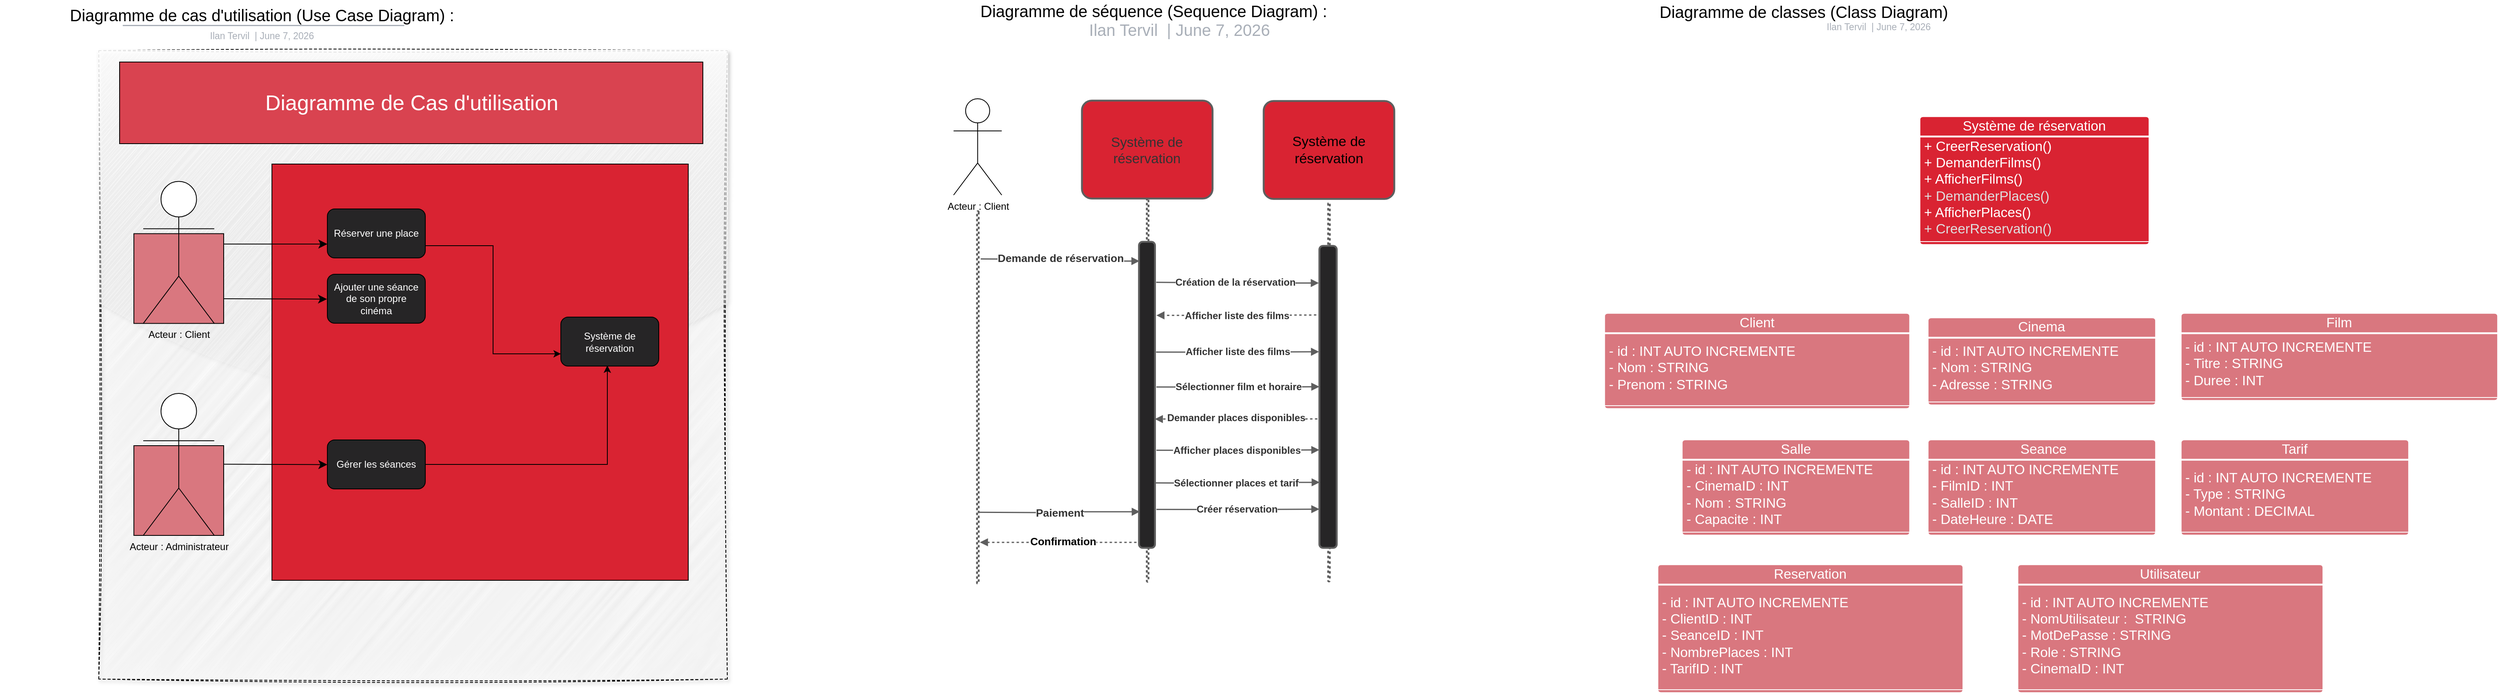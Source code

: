 <mxfile version="21.6.6" type="github">
  <diagram name="Page-1" id="wQw_KMx7CQy3UjBhMsqz">
    <mxGraphModel dx="4168" dy="2061" grid="1" gridSize="10" guides="1" tooltips="1" connect="1" arrows="1" fold="1" page="1" pageScale="1" pageWidth="827" pageHeight="1169" math="0" shadow="0">
      <root>
        <mxCell id="0" />
        <mxCell id="1" parent="0" />
        <mxCell id="HnynXK6BrLuGzu9qscMR-1" value="" style="whiteSpace=wrap;html=1;aspect=fixed;dashed=1;rounded=0;glass=1;shadow=1;fillColor=#F2F2F2;sketch=1;curveFitting=1;jiggle=2;" parent="1" vertex="1">
          <mxGeometry x="-2220" y="-969" width="770" height="770" as="geometry" />
        </mxCell>
        <mxCell id="HnynXK6BrLuGzu9qscMR-4" value="" style="whiteSpace=wrap;html=1;aspect=fixed;fillColor=#D9777F;strokeColor=#000000;" parent="1" vertex="1">
          <mxGeometry x="-2177" y="-744.73" width="110" height="110" as="geometry" />
        </mxCell>
        <mxCell id="HnynXK6BrLuGzu9qscMR-5" value="&lt;font color=&quot;#ffffff&quot; style=&quot;font-size: 26px;&quot;&gt;Diagramme de Cas d&#39;utilisation&lt;/font&gt;" style="rounded=0;whiteSpace=wrap;html=1;fillColor=#D94350;" parent="1" vertex="1">
          <mxGeometry x="-2194.5" y="-955" width="714.5" height="100" as="geometry" />
        </mxCell>
        <mxCell id="HnynXK6BrLuGzu9qscMR-6" value="" style="whiteSpace=wrap;html=1;aspect=fixed;fillColor=#D92332;" parent="1" vertex="1">
          <mxGeometry x="-2007.87" y="-830" width="510" height="510" as="geometry" />
        </mxCell>
        <mxCell id="HnynXK6BrLuGzu9qscMR-7" value="Acteur : Client" style="shape=umlActor;verticalLabelPosition=bottom;verticalAlign=top;html=1;outlineConnect=0;" parent="1" vertex="1">
          <mxGeometry x="-2165.51" y="-808.73" width="87" height="174" as="geometry" />
        </mxCell>
        <mxCell id="HnynXK6BrLuGzu9qscMR-44" style="edgeStyle=orthogonalEdgeStyle;rounded=0;orthogonalLoop=1;jettySize=auto;html=1;exitX=1;exitY=0.75;exitDx=0;exitDy=0;entryX=0;entryY=0.75;entryDx=0;entryDy=0;" parent="1" source="HnynXK6BrLuGzu9qscMR-10" target="HnynXK6BrLuGzu9qscMR-43" edge="1">
          <mxGeometry relative="1" as="geometry">
            <Array as="points" />
          </mxGeometry>
        </mxCell>
        <mxCell id="HnynXK6BrLuGzu9qscMR-10" value="&lt;font color=&quot;#ffffff&quot;&gt;Réserver une place&lt;br&gt;&lt;/font&gt;" style="rounded=1;whiteSpace=wrap;html=1;fillColor=#262526;" parent="1" vertex="1">
          <mxGeometry x="-1940" y="-775" width="120" height="60" as="geometry" />
        </mxCell>
        <mxCell id="HnynXK6BrLuGzu9qscMR-21" value="" style="edgeStyle=segmentEdgeStyle;endArrow=classic;html=1;curved=0;rounded=0;endSize=8;startSize=8;" parent="1" edge="1">
          <mxGeometry width="50" height="50" relative="1" as="geometry">
            <mxPoint x="-2067" y="-732" as="sourcePoint" />
            <mxPoint x="-1940" y="-732" as="targetPoint" />
            <Array as="points">
              <mxPoint x="-2067" y="-732" />
            </Array>
          </mxGeometry>
        </mxCell>
        <mxCell id="HnynXK6BrLuGzu9qscMR-32" value="" style="group;dropTarget=0;pointerEvents=0;" parent="1" vertex="1">
          <mxGeometry x="-2340" y="-1030" width="640" height="45" as="geometry" />
        </mxCell>
        <mxCell id="HnynXK6BrLuGzu9qscMR-33" value="&lt;font style=&quot;font-size: 20px;&quot;&gt;Diagramme de cas d&#39;utilisation (Use Case Diagram) :&lt;/font&gt;" style="points=[[0.233,0.967,0]];html=1;overflow=block;blockSpacing=1;whiteSpace=wrap;fontSize=16;fontColor=default;align=center;spacingLeft=7;spacingRight=7;spacingTop=2;spacing=3;strokeOpacity=0;fillOpacity=0;rounded=1;absoluteArcSize=1;arcSize=12;fillColor=#ffffff;strokeWidth=1.5;lucidId=E0v4OU6HhNtv;" parent="HnynXK6BrLuGzu9qscMR-32" vertex="1">
          <mxGeometry width="640" height="31" as="geometry" />
        </mxCell>
        <UserObject label="Ilan Tervil&amp;nbsp; |  %date{mmmm d, yyyy}%" placeholders="1" id="HnynXK6BrLuGzu9qscMR-34">
          <mxCell style="html=1;overflow=block;blockSpacing=1;whiteSpace=wrap;fontSize=11.5;fontColor=#a9afb8;align=center;spacingLeft=7;spacingRight=7;spacingTop=2;spacing=3;strokeOpacity=0;fillOpacity=0;rounded=1;absoluteArcSize=1;arcSize=12;fillColor=#ffffff;strokeWidth=1.5;lucidId=E0v46zYpy2dv;" parent="HnynXK6BrLuGzu9qscMR-32" vertex="1">
            <mxGeometry y="31" width="640" height="14" as="geometry" />
          </mxCell>
        </UserObject>
        <mxCell id="HnynXK6BrLuGzu9qscMR-35" value="" style="html=1;jettySize=18;whiteSpace=wrap;fontSize=13;fontFamily=Helvetica;strokeColor=#a9afb8;strokeOpacity=100;strokeWidth=1.5;rounded=0;startArrow=none;endArrow=none;exitX=0.233;exitY=0.967;exitPerimeter=0;lucidId=E0v4RzTpeAeE;" parent="HnynXK6BrLuGzu9qscMR-32" source="HnynXK6BrLuGzu9qscMR-33" edge="1">
          <mxGeometry width="100" height="100" relative="1" as="geometry">
            <Array as="points" />
            <mxPoint x="494" y="30" as="targetPoint" />
          </mxGeometry>
        </mxCell>
        <mxCell id="HnynXK6BrLuGzu9qscMR-43" value="&lt;font color=&quot;#ffffff&quot;&gt;Système de réservation&lt;br&gt;&lt;/font&gt;" style="rounded=1;whiteSpace=wrap;html=1;fillColor=#262526;" parent="1" vertex="1">
          <mxGeometry x="-1654" y="-642.5" width="120" height="60" as="geometry" />
        </mxCell>
        <UserObject label="&lt;div style=&quot;display: flex; justify-content: flex-start; text-align: left; align-items: baseline; line-height: 1.25; margin-top: -2px; font-size: 20px;&quot;&gt;&lt;span style=&quot;color: rgb(0, 0, 0);&quot;&gt;&lt;font style=&quot;font-size: 20px;&quot;&gt;Diagramme de séquence (Sequence Diagram) :&lt;br&gt;&lt;/font&gt;&lt;/span&gt;&lt;/div&gt;&lt;div style=&quot;display: flex; justify-content: center; text-align: center; align-items: baseline; line-height: 1.25; margin-left: 7px; margin-right: 7px; margin-top: -2px; font-size: 20px;&quot;&gt;&lt;span style=&quot;color: rgb(169, 175, 184);&quot;&gt;&lt;font style=&quot;font-size: 20px;&quot;&gt;Ilan Tervil&amp;nbsp; |  %date{mmmm d, yyyy}%&lt;/font&gt;&lt;/span&gt;&lt;/div&gt;" placeholders="1" id="HnynXK6BrLuGzu9qscMR-51">
          <mxCell style="html=1;overflow=block;blockSpacing=1;whiteSpace=wrap;fontSize=13;align=left;spacing=3.8;verticalAlign=top;strokeColor=none;fillOpacity=0;fillColor=#ffffff;strokeWidth=0;lucidId=O.v4v.V5B6~r;" parent="1" vertex="1">
            <mxGeometry x="-1142.87" y="-1030" width="494" height="46" as="geometry" />
          </mxCell>
        </UserObject>
        <mxCell id="HnynXK6BrLuGzu9qscMR-52" value="" style="html=1;overflow=block;blockSpacing=1;whiteSpace=wrap;rounded=1;absoluteArcSize=1;arcSize=24;container=1;pointerEvents=0;collapsible=0;recursiveResize=0;fontSize=13;align=center;spacing=0;strokeColor=#5e5e5e;strokeOpacity=100;fillOpacity=100;fillColor=#D92332;strokeWidth=2.3;lucidId=O.v4sSC.tmU.;" parent="1" vertex="1">
          <mxGeometry x="-1015.87" y="-908" width="160" height="120" as="geometry" />
        </mxCell>
        <mxCell id="HnynXK6BrLuGzu9qscMR-53" value="Système de &lt;br&gt;réservation" style="html=1;overflow=block;blockSpacing=1;whiteSpace=wrap;fontSize=16.7;fontColor=#333333;align=center;spacing=3.8;strokeOpacity=0;fillOpacity=0;rounded=1;absoluteArcSize=1;arcSize=9;fillColor=#ffffff;strokeWidth=2.3;lucidId=O.v4Upmj7qb6;" parent="1" vertex="1">
          <mxGeometry x="-1025.87" y="-870" width="180" height="45" as="geometry" />
        </mxCell>
        <mxCell id="HnynXK6BrLuGzu9qscMR-57" value="" style="html=1;overflow=block;blockSpacing=1;whiteSpace=wrap;fontSize=13;spacing=0;strokeColor=#5e5e5e;strokeOpacity=100;rounded=1;absoluteArcSize=1;arcSize=9;rotation=-270;dashed=1;fixDash=1;strokeWidth=2.3;lucidId=O.v4MvfRuMcS;" parent="1" vertex="1">
          <mxGeometry x="-1169.84" y="-554.01" width="468.94" height="2" as="geometry" />
        </mxCell>
        <mxCell id="HnynXK6BrLuGzu9qscMR-61" value="" style="html=1;overflow=block;blockSpacing=1;whiteSpace=wrap;fontSize=13;spacing=0;strokeColor=#5E5E5E;strokeOpacity=100;fillOpacity=100;rounded=1;absoluteArcSize=1;arcSize=9;fillColor=#262526;strokeWidth=2.3;lucidId=O.v4kSHFRUKb;" parent="1" vertex="1">
          <mxGeometry x="-946" y="-735" width="19.62" height="375" as="geometry" />
        </mxCell>
        <mxCell id="HnynXK6BrLuGzu9qscMR-62" value="" style="html=1;overflow=block;blockSpacing=1;whiteSpace=wrap;fontSize=13;spacing=0;strokeColor=#5e5e5e;strokeOpacity=100;rounded=1;absoluteArcSize=1;arcSize=9;rotation=-270;dashed=1;fixDash=1;strokeWidth=2.3;lucidId=O.v4rNS-CwyW;" parent="1" vertex="1">
          <mxGeometry x="-1371.5" y="-545.37" width="456.26" height="2" as="geometry" />
        </mxCell>
        <mxCell id="HnynXK6BrLuGzu9qscMR-79" value="" style="html=1;jettySize=18;whiteSpace=wrap;fontSize=13;strokeColor=#5E5E5E;strokeWidth=1.5;rounded=1;arcSize=12;edgeStyle=orthogonalEdgeStyle;startArrow=block;startFill=1;endArrow=none;lucidId=wtw4ixZKij.u;exitX=0.031;exitY=0.063;exitDx=0;exitDy=0;exitPerimeter=0;" parent="1" edge="1" source="HnynXK6BrLuGzu9qscMR-61">
          <mxGeometry width="100" height="100" relative="1" as="geometry">
            <Array as="points" />
            <mxPoint x="-949.87" y="-714" as="sourcePoint" />
            <mxPoint x="-1139.87" y="-714" as="targetPoint" />
          </mxGeometry>
        </mxCell>
        <mxCell id="HnynXK6BrLuGzu9qscMR-80" value="Demande de réservation" style="text;html=1;resizable=0;labelBackgroundColor=default;align=center;verticalAlign=middle;fontStyle=1;fontColor=#333333;fontSize=13.3;" parent="HnynXK6BrLuGzu9qscMR-79" vertex="1">
          <mxGeometry relative="1" as="geometry">
            <mxPoint y="-2" as="offset" />
          </mxGeometry>
        </mxCell>
        <mxCell id="HnynXK6BrLuGzu9qscMR-81" value="" style="html=1;jettySize=18;whiteSpace=wrap;fontSize=13;strokeColor=#5E5E5E;dashed=1;fixDash=1;strokeWidth=1.5;rounded=1;arcSize=12;edgeStyle=orthogonalEdgeStyle;startArrow=none;endArrow=block;endFill=1;lucidId=wtw47-qaW_Ss;entryX=1.087;entryY=0.269;entryDx=0;entryDy=0;entryPerimeter=0;" parent="1" edge="1">
          <mxGeometry width="100" height="100" relative="1" as="geometry">
            <Array as="points" />
            <mxPoint x="-728.74" y="-645.34" as="sourcePoint" />
            <mxPoint x="-924.673" y="-644.885" as="targetPoint" />
          </mxGeometry>
        </mxCell>
        <mxCell id="HnynXK6BrLuGzu9qscMR-82" value="&lt;font style=&quot;font-size: 12px;&quot;&gt;Afficher liste des films &lt;/font&gt;" style="text;html=1;resizable=0;labelBackgroundColor=default;align=center;verticalAlign=middle;fontStyle=1;fontColor=#333333;fontSize=13.3;" parent="HnynXK6BrLuGzu9qscMR-81" vertex="1">
          <mxGeometry relative="1" as="geometry">
            <mxPoint y="-1" as="offset" />
          </mxGeometry>
        </mxCell>
        <mxCell id="HnynXK6BrLuGzu9qscMR-83" value="" style="html=1;jettySize=18;whiteSpace=wrap;fontSize=13;strokeColor=#5E5E5E;strokeWidth=1.5;rounded=1;arcSize=12;edgeStyle=orthogonalEdgeStyle;startArrow=block;startFill=1;endArrow=none;lucidId=wtw4JS.fzAdc;exitX=0.051;exitY=0.882;exitDx=0;exitDy=0;exitPerimeter=0;" parent="1" edge="1" source="HnynXK6BrLuGzu9qscMR-61">
          <mxGeometry width="100" height="100" relative="1" as="geometry">
            <Array as="points" />
            <mxPoint x="-951.87" y="-403.62" as="sourcePoint" />
            <mxPoint x="-1141.87" y="-403.62" as="targetPoint" />
          </mxGeometry>
        </mxCell>
        <mxCell id="HnynXK6BrLuGzu9qscMR-84" value="Paiement" style="text;html=1;resizable=0;labelBackgroundColor=default;align=center;verticalAlign=middle;fontStyle=1;fontColor=#333333;fontSize=13.3;" parent="HnynXK6BrLuGzu9qscMR-83" vertex="1">
          <mxGeometry relative="1" as="geometry">
            <mxPoint as="offset" />
          </mxGeometry>
        </mxCell>
        <mxCell id="HnynXK6BrLuGzu9qscMR-87" value="" style="html=1;jettySize=18;whiteSpace=wrap;fontSize=13;strokeColor=#5E5E5E;dashed=1;fixDash=1;strokeWidth=1.5;rounded=1;arcSize=12;edgeStyle=orthogonalEdgeStyle;startArrow=none;endArrow=block;endFill=1;lucidId=-tw4iL17KhE3;" parent="1" edge="1">
          <mxGeometry width="100" height="100" relative="1" as="geometry">
            <Array as="points" />
            <mxPoint x="-949" y="-366.78" as="sourcePoint" />
            <mxPoint x="-1140.87" y="-366.78" as="targetPoint" />
          </mxGeometry>
        </mxCell>
        <mxCell id="HnynXK6BrLuGzu9qscMR-167" value="&lt;b&gt;&lt;font style=&quot;font-size: 13px;&quot;&gt;Confirmation&lt;/font&gt;&lt;/b&gt;" style="edgeLabel;html=1;align=center;verticalAlign=middle;resizable=0;points=[];" parent="HnynXK6BrLuGzu9qscMR-87" vertex="1" connectable="0">
          <mxGeometry x="0.251" y="-1" relative="1" as="geometry">
            <mxPoint x="30" as="offset" />
          </mxGeometry>
        </mxCell>
        <mxCell id="HnynXK6BrLuGzu9qscMR-109" value="Acteur : Client" style="shape=umlActor;verticalLabelPosition=bottom;verticalAlign=top;html=1;outlineConnect=0;" parent="1" vertex="1">
          <mxGeometry x="-1172.87" y="-910" width="59" height="118" as="geometry" />
        </mxCell>
        <UserObject label="&lt;div style=&quot;display: flex; justify-content: flex-start; text-align: left; align-items: baseline; line-height: 1.25; margin-top: -2px;&quot;&gt;&lt;span style=&quot;color: rgb(0, 0, 0);&quot;&gt;&lt;font style=&quot;font-size: 20px;&quot;&gt;Diagramme de classes (Class Diagram)&lt;/font&gt;&lt;br&gt;&lt;/span&gt;&lt;/div&gt;&lt;div style=&quot;display: flex; justify-content: center; text-align: center; align-items: baseline; font-size: 0; line-height: 1.25;margin-left: 7px;margin-right: 7px;margin-top: 2px;margin-top: -2px;&quot;&gt;&lt;span&gt;&lt;span style=&quot;font-size:11.5px;color:#a9afb8;&quot;&gt;Ilan Tervil&amp;nbsp; |  %date{mmmm d, yyyy}%&lt;/span&gt;&lt;/span&gt;&lt;/div&gt;" placeholders="1" id="HnynXK6BrLuGzu9qscMR-110">
          <mxCell style="html=1;overflow=block;blockSpacing=1;whiteSpace=wrap;fontSize=13;align=left;spacing=3.8;verticalAlign=top;strokeColor=none;fillOpacity=0;fillColor=#ffffff;strokeWidth=0;lucidId=5Hx4jj2AYFTZ;" parent="1" vertex="1">
            <mxGeometry x="-311" y="-1029.0" width="543" height="62" as="geometry" />
          </mxCell>
        </UserObject>
        <mxCell id="HnynXK6BrLuGzu9qscMR-117" value="Système de réservation" style="html=1;overflow=block;blockSpacing=1;swimlane;childLayout=stackLayout;horizontal=1;horizontalStack=0;resizeParent=1;resizeParentMax=0;resizeLast=0;collapsible=0;fontStyle=0;marginBottom=0;swimlaneFillColor=#D92332;startSize=25;whiteSpace=wrap;fontSize=16.7;fontColor=#ffffff;align=center;spacing=0;strokeColor=#ffffff;strokeOpacity=100;fillOpacity=100;rounded=1;absoluteArcSize=1;arcSize=9;fillColor=#D92332;strokeWidth=2.3;" parent="1" vertex="1">
          <mxGeometry x="10" y="-889.0" width="282" height="158" as="geometry" />
        </mxCell>
        <mxCell id="HnynXK6BrLuGzu9qscMR-118" value="+ CreerReservation()&amp;nbsp; &amp;nbsp; &amp;nbsp;&amp;nbsp;&lt;br&gt;+ DemanderFilms()&amp;nbsp; &amp;nbsp; &amp;nbsp; &amp;nbsp; &amp;nbsp;&lt;br&gt;+ AfficherFilms()&amp;nbsp; &amp;nbsp; &amp;nbsp; &amp;nbsp; &amp;nbsp;&lt;br&gt;&lt;font color=&quot;#dedede&quot;&gt;+ DemanderPlaces()&amp;nbsp; &amp;nbsp; &amp;nbsp; &amp;nbsp;&amp;nbsp;&lt;br&gt;&lt;/font&gt;+ AfficherPlaces()&amp;nbsp; &amp;nbsp; &amp;nbsp; &amp;nbsp;&amp;nbsp;&lt;br&gt;&lt;font color=&quot;#dedede&quot;&gt;+ CreerReservation()&amp;nbsp; &amp;nbsp; &amp;nbsp;&amp;nbsp;&lt;/font&gt;" style="part=1;html=1;resizeHeight=0;strokeColor=none;fillColor=none;align=left;verticalAlign=middle;spacingLeft=4;spacingRight=4;overflow=hidden;rotatable=0;points=[[0,0.5],[1,0.5]];portConstraint=eastwest;swimlaneFillColor=#06042e;strokeOpacity=100;fillOpacity=100;whiteSpace=wrap;fontSize=16.7;fontColor=#ffffff;" parent="HnynXK6BrLuGzu9qscMR-117" vertex="1">
          <mxGeometry y="25" width="282" height="125" as="geometry" />
        </mxCell>
        <mxCell id="HnynXK6BrLuGzu9qscMR-119" value="" style="line;strokeWidth=1;fillColor=none;align=left;verticalAlign=middle;spacingTop=-1;spacingLeft=3;spacingRight=3;rotatable=0;labelPosition=right;points=[];portConstraint=eastwest;strokeColor=#FFFFFF;" parent="HnynXK6BrLuGzu9qscMR-117" vertex="1">
          <mxGeometry y="150" width="282" height="8" as="geometry" />
        </mxCell>
        <mxCell id="HnynXK6BrLuGzu9qscMR-126" value="Client" style="html=1;overflow=block;blockSpacing=1;swimlane;childLayout=stackLayout;horizontal=1;horizontalStack=0;resizeParent=1;resizeParentMax=0;resizeLast=0;collapsible=0;fontStyle=0;marginBottom=0;swimlaneFillColor=#D9777F;startSize=25;whiteSpace=wrap;fontSize=16.7;fontColor=#ffffff;align=center;spacing=0;strokeColor=#ffffff;strokeOpacity=100;fillOpacity=100;rounded=1;absoluteArcSize=1;arcSize=9;fillColor=#D9777F;strokeWidth=2.3;" parent="1" vertex="1">
          <mxGeometry x="-376.25" y="-648.0" width="375" height="118" as="geometry" />
        </mxCell>
        <mxCell id="HnynXK6BrLuGzu9qscMR-127" value="- id : INT AUTO INCREMENTE&lt;br&gt;- Nom : STRING&lt;br&gt;- Prenom : STRING" style="part=1;html=1;resizeHeight=0;strokeColor=none;fillColor=none;align=left;verticalAlign=middle;spacingLeft=4;spacingRight=4;overflow=hidden;rotatable=0;points=[[0,0.5],[1,0.5]];portConstraint=eastwest;swimlaneFillColor=#272733;strokeOpacity=100;fillOpacity=100;whiteSpace=wrap;fontSize=16.7;fontColor=#ffffff;" parent="HnynXK6BrLuGzu9qscMR-126" vertex="1">
          <mxGeometry y="25" width="375" height="85" as="geometry" />
        </mxCell>
        <mxCell id="HnynXK6BrLuGzu9qscMR-128" value="" style="line;strokeWidth=1;fillColor=none;align=left;verticalAlign=middle;spacingTop=-1;spacingLeft=3;spacingRight=3;rotatable=0;labelPosition=right;points=[];portConstraint=eastwest;fontColor=#FFFFFF;strokeColor=#FFFFFF;" parent="HnynXK6BrLuGzu9qscMR-126" vertex="1">
          <mxGeometry y="110" width="375" height="8" as="geometry" />
        </mxCell>
        <mxCell id="HnynXK6BrLuGzu9qscMR-129" value="Cinema" style="html=1;overflow=block;blockSpacing=1;swimlane;childLayout=stackLayout;horizontal=1;horizontalStack=0;resizeParent=1;resizeParentMax=0;resizeLast=0;collapsible=0;fontStyle=0;marginBottom=0;swimlaneFillColor=#D9777F;startSize=25;whiteSpace=wrap;fontSize=16.7;fontColor=#ffffff;align=center;spacing=0;strokeColor=#ffffff;strokeOpacity=100;fillOpacity=100;rounded=1;absoluteArcSize=1;arcSize=9;fillColor=#D9777F;strokeWidth=2.3;" parent="1" vertex="1">
          <mxGeometry x="20" y="-642.5" width="280" height="108" as="geometry" />
        </mxCell>
        <mxCell id="HnynXK6BrLuGzu9qscMR-130" value="- id : INT AUTO INCREMENTE&lt;br&gt;- Nom : STRING&lt;br&gt;- Adresse : STRING" style="part=1;html=1;resizeHeight=0;strokeColor=none;fillColor=none;align=left;verticalAlign=middle;spacingLeft=4;spacingRight=4;overflow=hidden;rotatable=0;points=[[0,0.5],[1,0.5]];portConstraint=eastwest;swimlaneFillColor=#272733;strokeOpacity=100;fillOpacity=100;whiteSpace=wrap;fontSize=16.7;fontColor=#ffffff;" parent="HnynXK6BrLuGzu9qscMR-129" vertex="1">
          <mxGeometry y="25" width="280" height="75" as="geometry" />
        </mxCell>
        <mxCell id="HnynXK6BrLuGzu9qscMR-131" value="" style="line;strokeWidth=1;fillColor=none;align=left;verticalAlign=middle;spacingTop=-1;spacingLeft=3;spacingRight=3;rotatable=0;labelPosition=right;points=[];portConstraint=eastwest;strokeColor=#FFFFFF;" parent="HnynXK6BrLuGzu9qscMR-129" vertex="1">
          <mxGeometry y="100" width="280" height="8" as="geometry" />
        </mxCell>
        <mxCell id="HnynXK6BrLuGzu9qscMR-135" value="Film" style="html=1;overflow=block;blockSpacing=1;swimlane;childLayout=stackLayout;horizontal=1;horizontalStack=0;resizeParent=1;resizeParentMax=0;resizeLast=0;collapsible=0;fontStyle=0;marginBottom=0;swimlaneFillColor=#D9777F;startSize=25;whiteSpace=wrap;fontSize=16.7;fontColor=#ffffff;align=center;spacing=0;strokeColor=#ffffff;strokeOpacity=100;fillOpacity=100;rounded=1;absoluteArcSize=1;arcSize=9;fillColor=#D9777F;strokeWidth=2.3;" parent="1" vertex="1">
          <mxGeometry x="330" y="-648" width="389" height="108" as="geometry" />
        </mxCell>
        <mxCell id="HnynXK6BrLuGzu9qscMR-136" value="-&amp;nbsp;id : INT AUTO INCREMENTE&lt;br&gt;-&amp;nbsp;Titre : STRING&lt;br&gt;- Duree : INT" style="part=1;html=1;resizeHeight=0;strokeColor=none;fillColor=none;align=left;verticalAlign=middle;spacingLeft=4;spacingRight=4;overflow=hidden;rotatable=0;points=[[0,0.5],[1,0.5]];portConstraint=eastwest;swimlaneFillColor=#272733;strokeOpacity=100;fillOpacity=100;whiteSpace=wrap;fontSize=16.7;fontColor=#ffffff;" parent="HnynXK6BrLuGzu9qscMR-135" vertex="1">
          <mxGeometry y="25" width="389" height="75" as="geometry" />
        </mxCell>
        <mxCell id="HnynXK6BrLuGzu9qscMR-137" value="" style="line;strokeWidth=1;fillColor=none;align=left;verticalAlign=middle;spacingTop=-1;spacingLeft=3;spacingRight=3;rotatable=0;labelPosition=right;points=[];portConstraint=eastwest;strokeColor=#FFFFFF;" parent="HnynXK6BrLuGzu9qscMR-135" vertex="1">
          <mxGeometry y="100" width="389" height="8" as="geometry" />
        </mxCell>
        <mxCell id="HnynXK6BrLuGzu9qscMR-162" value="" style="edgeStyle=segmentEdgeStyle;endArrow=classic;html=1;curved=0;rounded=0;endSize=8;startSize=8;entryX=-0.005;entryY=0.792;entryDx=0;entryDy=0;entryPerimeter=0;exitX=1.002;exitY=0.725;exitDx=0;exitDy=0;exitPerimeter=0;" parent="1" edge="1" source="HnynXK6BrLuGzu9qscMR-4">
          <mxGeometry width="50" height="50" relative="1" as="geometry">
            <mxPoint x="-2096.61" y="-664.75" as="sourcePoint" />
            <mxPoint x="-1940.4" y="-664.52" as="targetPoint" />
            <Array as="points">
              <mxPoint x="-2065" y="-665" />
            </Array>
          </mxGeometry>
        </mxCell>
        <mxCell id="HnynXK6BrLuGzu9qscMR-163" value="&lt;font color=&quot;#ffffff&quot;&gt;Ajouter une séance de son propre &lt;br&gt;cinéma&lt;br&gt;&lt;/font&gt;" style="rounded=1;whiteSpace=wrap;html=1;fillColor=#262526;" parent="1" vertex="1">
          <mxGeometry x="-1940" y="-695" width="120" height="60" as="geometry" />
        </mxCell>
        <mxCell id="MbIMBQDH0H3NFTRxCK3x-1" value="" style="whiteSpace=wrap;html=1;aspect=fixed;fillColor=#D9777F;strokeColor=#000000;" vertex="1" parent="1">
          <mxGeometry x="-2177" y="-485" width="110" height="110" as="geometry" />
        </mxCell>
        <mxCell id="MbIMBQDH0H3NFTRxCK3x-2" value="Acteur : Administrateur" style="shape=umlActor;verticalLabelPosition=bottom;verticalAlign=top;html=1;outlineConnect=0;" vertex="1" parent="1">
          <mxGeometry x="-2165.51" y="-549" width="87" height="174" as="geometry" />
        </mxCell>
        <mxCell id="MbIMBQDH0H3NFTRxCK3x-6" style="edgeStyle=orthogonalEdgeStyle;rounded=0;orthogonalLoop=1;jettySize=auto;html=1;entryX=0.475;entryY=0.988;entryDx=0;entryDy=0;entryPerimeter=0;" edge="1" parent="1" source="MbIMBQDH0H3NFTRxCK3x-4" target="HnynXK6BrLuGzu9qscMR-43">
          <mxGeometry relative="1" as="geometry" />
        </mxCell>
        <mxCell id="MbIMBQDH0H3NFTRxCK3x-4" value="&lt;font style=&quot;&quot; color=&quot;#ffffff&quot;&gt;Gérer les séances&lt;/font&gt;&lt;font color=&quot;#ffffff&quot;&gt;&lt;br&gt;&lt;/font&gt;" style="rounded=1;whiteSpace=wrap;html=1;fillColor=#262526;" vertex="1" parent="1">
          <mxGeometry x="-1940" y="-492" width="120" height="60" as="geometry" />
        </mxCell>
        <mxCell id="MbIMBQDH0H3NFTRxCK3x-5" value="" style="edgeStyle=segmentEdgeStyle;endArrow=classic;html=1;curved=0;rounded=0;endSize=8;startSize=8;entryX=-0.005;entryY=0.792;entryDx=0;entryDy=0;entryPerimeter=0;exitX=1.002;exitY=0.725;exitDx=0;exitDy=0;exitPerimeter=0;" edge="1" parent="1">
          <mxGeometry width="50" height="50" relative="1" as="geometry">
            <mxPoint x="-2066.6" y="-462.24" as="sourcePoint" />
            <mxPoint x="-1940" y="-461.76" as="targetPoint" />
            <Array as="points">
              <mxPoint x="-2064.6" y="-462.24" />
            </Array>
          </mxGeometry>
        </mxCell>
        <mxCell id="MbIMBQDH0H3NFTRxCK3x-7" value="&lt;font style=&quot;font-size: 17px;&quot;&gt;Système de réservation&lt;/font&gt;" style="html=1;overflow=block;blockSpacing=1;whiteSpace=wrap;rounded=1;absoluteArcSize=1;arcSize=24;container=1;pointerEvents=0;collapsible=0;recursiveResize=0;fontSize=13;align=center;spacing=0;strokeColor=#5e5e5e;strokeOpacity=100;fillOpacity=100;fillColor=#D92332;strokeWidth=2.3;lucidId=O.v4sSC.tmU.;" vertex="1" parent="1">
          <mxGeometry x="-793.24" y="-907.5" width="160" height="120" as="geometry" />
        </mxCell>
        <mxCell id="MbIMBQDH0H3NFTRxCK3x-9" value="" style="html=1;overflow=block;blockSpacing=1;whiteSpace=wrap;fontSize=13;spacing=0;strokeColor=#5e5e5e;strokeOpacity=100;rounded=1;absoluteArcSize=1;arcSize=9;rotation=-270;dashed=1;fixDash=1;strokeWidth=2.3;lucidId=O.v4MvfRuMcS;" vertex="1" parent="1">
          <mxGeometry x="-945.05" y="-551.68" width="463.61" height="2" as="geometry" />
        </mxCell>
        <mxCell id="MbIMBQDH0H3NFTRxCK3x-8" value="" style="html=1;overflow=block;blockSpacing=1;whiteSpace=wrap;fontSize=13;spacing=0;strokeColor=#5E5E5E;strokeOpacity=100;fillOpacity=100;rounded=1;absoluteArcSize=1;arcSize=9;fillColor=#262526;strokeWidth=2.3;lucidId=O.v4kSHFRUKb;" vertex="1" parent="1">
          <mxGeometry x="-725" y="-730" width="21.26" height="370" as="geometry" />
        </mxCell>
        <mxCell id="MbIMBQDH0H3NFTRxCK3x-12" value="" style="html=1;jettySize=18;whiteSpace=wrap;fontSize=13;strokeColor=#5E5E5E;strokeWidth=1.5;rounded=1;arcSize=12;edgeStyle=orthogonalEdgeStyle;startArrow=block;startFill=1;endArrow=none;lucidId=wtw4ixZKij.u;exitX=-0.031;exitY=0.123;exitDx=0;exitDy=0;exitPerimeter=0;" edge="1" parent="1" source="MbIMBQDH0H3NFTRxCK3x-8">
          <mxGeometry width="100" height="100" relative="1" as="geometry">
            <Array as="points" />
            <mxPoint x="-730" y="-685" as="sourcePoint" />
            <mxPoint x="-924.87" y="-685.34" as="targetPoint" />
          </mxGeometry>
        </mxCell>
        <mxCell id="MbIMBQDH0H3NFTRxCK3x-13" value="&lt;font style=&quot;font-size: 12px;&quot;&gt;Création de la réservation&lt;/font&gt;" style="text;html=1;resizable=0;labelBackgroundColor=default;align=center;verticalAlign=middle;fontStyle=1;fontColor=#333333;fontSize=13.3;" vertex="1" parent="MbIMBQDH0H3NFTRxCK3x-12">
          <mxGeometry relative="1" as="geometry">
            <mxPoint x="-3" y="-1" as="offset" />
          </mxGeometry>
        </mxCell>
        <mxCell id="MbIMBQDH0H3NFTRxCK3x-19" value="" style="html=1;jettySize=18;whiteSpace=wrap;fontSize=13;strokeColor=#5E5E5E;strokeWidth=1.5;rounded=1;arcSize=12;edgeStyle=orthogonalEdgeStyle;startArrow=block;startFill=1;endArrow=none;lucidId=wtw4ixZKij.u;exitX=-0.019;exitY=0.393;exitDx=0;exitDy=0;exitPerimeter=0;" edge="1" parent="1">
          <mxGeometry width="100" height="100" relative="1" as="geometry">
            <Array as="points" />
            <mxPoint x="-725.404" y="-600.31" as="sourcePoint" />
            <mxPoint x="-925.0" y="-599.92" as="targetPoint" />
          </mxGeometry>
        </mxCell>
        <mxCell id="MbIMBQDH0H3NFTRxCK3x-20" value="&lt;font style=&quot;font-size: 12px;&quot;&gt;Afficher liste des films &lt;/font&gt;" style="text;html=1;resizable=0;labelBackgroundColor=default;align=center;verticalAlign=middle;fontStyle=1;fontColor=#333333;fontSize=13.3;" vertex="1" parent="MbIMBQDH0H3NFTRxCK3x-19">
          <mxGeometry relative="1" as="geometry">
            <mxPoint y="-2" as="offset" />
          </mxGeometry>
        </mxCell>
        <mxCell id="MbIMBQDH0H3NFTRxCK3x-24" value="" style="html=1;jettySize=18;whiteSpace=wrap;fontSize=13;strokeColor=#5E5E5E;strokeWidth=1.5;rounded=1;arcSize=12;edgeStyle=orthogonalEdgeStyle;startArrow=block;startFill=1;endArrow=none;lucidId=wtw4ixZKij.u;exitX=-0.019;exitY=0.393;exitDx=0;exitDy=0;exitPerimeter=0;" edge="1" parent="1">
          <mxGeometry width="100" height="100" relative="1" as="geometry">
            <Array as="points" />
            <mxPoint x="-725.014" y="-557.48" as="sourcePoint" />
            <mxPoint x="-924.61" y="-557.09" as="targetPoint" />
          </mxGeometry>
        </mxCell>
        <mxCell id="MbIMBQDH0H3NFTRxCK3x-25" value="&lt;font style=&quot;font-size: 12px;&quot;&gt;Sélectionner film et horaire&lt;/font&gt;" style="text;html=1;resizable=0;labelBackgroundColor=default;align=center;verticalAlign=middle;fontStyle=1;fontColor=#333333;fontSize=13.3;" vertex="1" parent="MbIMBQDH0H3NFTRxCK3x-24">
          <mxGeometry relative="1" as="geometry">
            <mxPoint y="-2" as="offset" />
          </mxGeometry>
        </mxCell>
        <mxCell id="MbIMBQDH0H3NFTRxCK3x-26" value="" style="html=1;jettySize=18;whiteSpace=wrap;fontSize=13;strokeColor=#5E5E5E;dashed=1;fixDash=1;strokeWidth=1.5;rounded=1;arcSize=12;edgeStyle=orthogonalEdgeStyle;startArrow=none;endArrow=block;endFill=1;lucidId=wtw47-qaW_Ss;entryX=0.989;entryY=0.579;entryDx=0;entryDy=0;entryPerimeter=0;" edge="1" parent="1" target="HnynXK6BrLuGzu9qscMR-61">
          <mxGeometry width="100" height="100" relative="1" as="geometry">
            <Array as="points" />
            <mxPoint x="-727.45" y="-518" as="sourcePoint" />
            <mxPoint x="-923.383" y="-517.545" as="targetPoint" />
          </mxGeometry>
        </mxCell>
        <mxCell id="MbIMBQDH0H3NFTRxCK3x-27" value="&lt;font style=&quot;font-size: 12px;&quot;&gt;Demander places disponibles&lt;/font&gt;" style="text;html=1;resizable=0;labelBackgroundColor=default;align=center;verticalAlign=middle;fontStyle=1;fontColor=#333333;fontSize=13.3;" vertex="1" parent="MbIMBQDH0H3NFTRxCK3x-26">
          <mxGeometry relative="1" as="geometry">
            <mxPoint y="-2" as="offset" />
          </mxGeometry>
        </mxCell>
        <mxCell id="MbIMBQDH0H3NFTRxCK3x-28" value="" style="html=1;jettySize=18;whiteSpace=wrap;fontSize=13;strokeColor=#5E5E5E;strokeWidth=1.5;rounded=1;arcSize=12;edgeStyle=orthogonalEdgeStyle;startArrow=block;startFill=1;endArrow=none;lucidId=wtw4ixZKij.u;exitX=-0.019;exitY=0.393;exitDx=0;exitDy=0;exitPerimeter=0;" edge="1" parent="1">
          <mxGeometry width="100" height="100" relative="1" as="geometry">
            <Array as="points" />
            <mxPoint x="-725.004" y="-480" as="sourcePoint" />
            <mxPoint x="-924.6" y="-479.61" as="targetPoint" />
          </mxGeometry>
        </mxCell>
        <mxCell id="MbIMBQDH0H3NFTRxCK3x-29" value="&lt;font style=&quot;font-size: 12px;&quot;&gt;Afficher places disponibles&lt;/font&gt;" style="text;html=1;resizable=0;labelBackgroundColor=default;align=center;verticalAlign=middle;fontStyle=1;fontColor=#333333;fontSize=13.3;" vertex="1" parent="MbIMBQDH0H3NFTRxCK3x-28">
          <mxGeometry relative="1" as="geometry">
            <mxPoint x="-2" y="-1" as="offset" />
          </mxGeometry>
        </mxCell>
        <mxCell id="MbIMBQDH0H3NFTRxCK3x-30" value="" style="html=1;jettySize=18;whiteSpace=wrap;fontSize=13;strokeColor=#5E5E5E;strokeWidth=1.5;rounded=1;arcSize=12;edgeStyle=orthogonalEdgeStyle;startArrow=block;startFill=1;endArrow=none;lucidId=wtw4ixZKij.u;exitX=0.019;exitY=0.783;exitDx=0;exitDy=0;exitPerimeter=0;" edge="1" parent="1" source="MbIMBQDH0H3NFTRxCK3x-8">
          <mxGeometry width="100" height="100" relative="1" as="geometry">
            <Array as="points" />
            <mxPoint x="-726.784" y="-440" as="sourcePoint" />
            <mxPoint x="-926.38" y="-439.61" as="targetPoint" />
          </mxGeometry>
        </mxCell>
        <mxCell id="MbIMBQDH0H3NFTRxCK3x-31" value="&lt;font style=&quot;font-size: 12px;&quot;&gt;Sélectionner places et tarif&lt;/font&gt;" style="text;html=1;resizable=0;labelBackgroundColor=default;align=center;verticalAlign=middle;fontStyle=1;fontColor=#333333;fontSize=13.3;" vertex="1" parent="MbIMBQDH0H3NFTRxCK3x-30">
          <mxGeometry relative="1" as="geometry">
            <mxPoint x="-2" y="-1" as="offset" />
          </mxGeometry>
        </mxCell>
        <mxCell id="MbIMBQDH0H3NFTRxCK3x-32" value="" style="html=1;jettySize=18;whiteSpace=wrap;fontSize=13;strokeColor=#5E5E5E;strokeWidth=1.5;rounded=1;arcSize=12;edgeStyle=orthogonalEdgeStyle;startArrow=block;startFill=1;endArrow=none;lucidId=wtw4ixZKij.u;exitX=-0.019;exitY=0.393;exitDx=0;exitDy=0;exitPerimeter=0;" edge="1" parent="1">
          <mxGeometry width="100" height="100" relative="1" as="geometry">
            <Array as="points" />
            <mxPoint x="-725.004" y="-407.46" as="sourcePoint" />
            <mxPoint x="-924.6" y="-407.07" as="targetPoint" />
          </mxGeometry>
        </mxCell>
        <mxCell id="MbIMBQDH0H3NFTRxCK3x-33" value="&lt;font style=&quot;font-size: 12px;&quot;&gt;Créer réservation&lt;/font&gt;" style="text;html=1;resizable=0;labelBackgroundColor=default;align=center;verticalAlign=middle;fontStyle=1;fontColor=#333333;fontSize=13.3;" vertex="1" parent="MbIMBQDH0H3NFTRxCK3x-32">
          <mxGeometry relative="1" as="geometry">
            <mxPoint x="-2" y="-2" as="offset" />
          </mxGeometry>
        </mxCell>
        <mxCell id="MbIMBQDH0H3NFTRxCK3x-36" value="Salle" style="html=1;overflow=block;blockSpacing=1;swimlane;childLayout=stackLayout;horizontal=1;horizontalStack=0;resizeParent=1;resizeParentMax=0;resizeLast=0;collapsible=0;fontStyle=0;marginBottom=0;swimlaneFillColor=#D9777F;startSize=25;whiteSpace=wrap;fontSize=16.7;fontColor=#ffffff;align=center;spacing=0;strokeColor=#ffffff;strokeOpacity=100;fillOpacity=100;rounded=1;absoluteArcSize=1;arcSize=9;fillColor=#D9777F;strokeWidth=2.3;" vertex="1" parent="1">
          <mxGeometry x="-281.25" y="-493" width="280" height="118" as="geometry" />
        </mxCell>
        <mxCell id="MbIMBQDH0H3NFTRxCK3x-37" value="- id : INT AUTO INCREMENTE&lt;br&gt;- CinemaID : INT&lt;br&gt;- Nom&amp;nbsp;: STRING&lt;br&gt;- Capacite : INT" style="part=1;html=1;resizeHeight=0;strokeColor=none;fillColor=none;align=left;verticalAlign=middle;spacingLeft=4;spacingRight=4;overflow=hidden;rotatable=0;points=[[0,0.5],[1,0.5]];portConstraint=eastwest;swimlaneFillColor=#272733;strokeOpacity=100;fillOpacity=100;whiteSpace=wrap;fontSize=16.7;fontColor=#ffffff;" vertex="1" parent="MbIMBQDH0H3NFTRxCK3x-36">
          <mxGeometry y="25" width="280" height="85" as="geometry" />
        </mxCell>
        <mxCell id="MbIMBQDH0H3NFTRxCK3x-38" value="" style="line;strokeWidth=1;fillColor=none;align=left;verticalAlign=middle;spacingTop=-1;spacingLeft=3;spacingRight=3;rotatable=0;labelPosition=right;points=[];portConstraint=eastwest;strokeColor=#FFFFFF;" vertex="1" parent="MbIMBQDH0H3NFTRxCK3x-36">
          <mxGeometry y="110" width="280" height="8" as="geometry" />
        </mxCell>
        <mxCell id="MbIMBQDH0H3NFTRxCK3x-39" value="&amp;nbsp;Seance" style="html=1;overflow=block;blockSpacing=1;swimlane;childLayout=stackLayout;horizontal=1;horizontalStack=0;resizeParent=1;resizeParentMax=0;resizeLast=0;collapsible=0;fontStyle=0;marginBottom=0;swimlaneFillColor=#D9777F;startSize=25;whiteSpace=wrap;fontSize=16.7;fontColor=#ffffff;align=center;spacing=0;strokeColor=#ffffff;strokeOpacity=100;fillOpacity=100;rounded=1;absoluteArcSize=1;arcSize=9;fillColor=#D9777F;strokeWidth=2.3;" vertex="1" parent="1">
          <mxGeometry x="20" y="-493" width="280" height="118" as="geometry" />
        </mxCell>
        <mxCell id="MbIMBQDH0H3NFTRxCK3x-40" value="- id : INT AUTO INCREMENTE&lt;br&gt;- FilmID : INT&lt;br&gt;- SalleID : INT&lt;br&gt;- DateHeure : DATE" style="part=1;html=1;resizeHeight=0;strokeColor=none;fillColor=none;align=left;verticalAlign=middle;spacingLeft=4;spacingRight=4;overflow=hidden;rotatable=0;points=[[0,0.5],[1,0.5]];portConstraint=eastwest;swimlaneFillColor=#272733;strokeOpacity=100;fillOpacity=100;whiteSpace=wrap;fontSize=16.7;fontColor=#ffffff;" vertex="1" parent="MbIMBQDH0H3NFTRxCK3x-39">
          <mxGeometry y="25" width="280" height="85" as="geometry" />
        </mxCell>
        <mxCell id="MbIMBQDH0H3NFTRxCK3x-41" value="" style="line;strokeWidth=1;fillColor=none;align=left;verticalAlign=middle;spacingTop=-1;spacingLeft=3;spacingRight=3;rotatable=0;labelPosition=right;points=[];portConstraint=eastwest;strokeColor=#FFFFFF;" vertex="1" parent="MbIMBQDH0H3NFTRxCK3x-39">
          <mxGeometry y="110" width="280" height="8" as="geometry" />
        </mxCell>
        <mxCell id="MbIMBQDH0H3NFTRxCK3x-42" value="Tarif" style="html=1;overflow=block;blockSpacing=1;swimlane;childLayout=stackLayout;horizontal=1;horizontalStack=0;resizeParent=1;resizeParentMax=0;resizeLast=0;collapsible=0;fontStyle=0;marginBottom=0;swimlaneFillColor=#D9777F;startSize=25;whiteSpace=wrap;fontSize=16.7;fontColor=#ffffff;align=center;spacing=0;strokeColor=#ffffff;strokeOpacity=100;fillOpacity=100;rounded=1;absoluteArcSize=1;arcSize=9;fillColor=#D9777F;strokeWidth=2.3;" vertex="1" parent="1">
          <mxGeometry x="330" y="-493" width="280" height="118" as="geometry" />
        </mxCell>
        <mxCell id="MbIMBQDH0H3NFTRxCK3x-43" value="- id : INT AUTO INCREMENTE&lt;br&gt;- Type : STRING&lt;br&gt;- Montant : DECIMAL" style="part=1;html=1;resizeHeight=0;strokeColor=none;fillColor=none;align=left;verticalAlign=middle;spacingLeft=4;spacingRight=4;overflow=hidden;rotatable=0;points=[[0,0.5],[1,0.5]];portConstraint=eastwest;swimlaneFillColor=#272733;strokeOpacity=100;fillOpacity=100;whiteSpace=wrap;fontSize=16.7;fontColor=#ffffff;" vertex="1" parent="MbIMBQDH0H3NFTRxCK3x-42">
          <mxGeometry y="25" width="280" height="85" as="geometry" />
        </mxCell>
        <mxCell id="MbIMBQDH0H3NFTRxCK3x-44" value="" style="line;strokeWidth=1;fillColor=none;align=left;verticalAlign=middle;spacingTop=-1;spacingLeft=3;spacingRight=3;rotatable=0;labelPosition=right;points=[];portConstraint=eastwest;strokeColor=#FFFFFF;" vertex="1" parent="MbIMBQDH0H3NFTRxCK3x-42">
          <mxGeometry y="110" width="280" height="8" as="geometry" />
        </mxCell>
        <mxCell id="MbIMBQDH0H3NFTRxCK3x-45" value="Reservation" style="html=1;overflow=block;blockSpacing=1;swimlane;childLayout=stackLayout;horizontal=1;horizontalStack=0;resizeParent=1;resizeParentMax=0;resizeLast=0;collapsible=0;fontStyle=0;marginBottom=0;swimlaneFillColor=#D9777F;startSize=25;whiteSpace=wrap;fontSize=16.7;fontColor=#ffffff;align=center;spacing=0;strokeColor=#ffffff;strokeOpacity=100;fillOpacity=100;rounded=1;absoluteArcSize=1;arcSize=9;fillColor=#D9777F;strokeWidth=2.3;" vertex="1" parent="1">
          <mxGeometry x="-311" y="-340.0" width="375" height="158" as="geometry" />
        </mxCell>
        <mxCell id="MbIMBQDH0H3NFTRxCK3x-46" value="- id : INT AUTO INCREMENTE&lt;br&gt;- ClientID : INT&lt;br&gt;- SeanceID : INT&lt;br&gt;- NombrePlaces : INT&lt;br&gt;- TarifID : INT" style="part=1;html=1;resizeHeight=0;strokeColor=none;fillColor=none;align=left;verticalAlign=middle;spacingLeft=4;spacingRight=4;overflow=hidden;rotatable=0;points=[[0,0.5],[1,0.5]];portConstraint=eastwest;swimlaneFillColor=#272733;strokeOpacity=100;fillOpacity=100;whiteSpace=wrap;fontSize=16.7;fontColor=#ffffff;" vertex="1" parent="MbIMBQDH0H3NFTRxCK3x-45">
          <mxGeometry y="25" width="375" height="125" as="geometry" />
        </mxCell>
        <mxCell id="MbIMBQDH0H3NFTRxCK3x-47" value="" style="line;strokeWidth=1;fillColor=none;align=left;verticalAlign=middle;spacingTop=-1;spacingLeft=3;spacingRight=3;rotatable=0;labelPosition=right;points=[];portConstraint=eastwest;fontColor=#FFFFFF;strokeColor=#FFFFFF;" vertex="1" parent="MbIMBQDH0H3NFTRxCK3x-45">
          <mxGeometry y="150" width="375" height="8" as="geometry" />
        </mxCell>
        <mxCell id="MbIMBQDH0H3NFTRxCK3x-48" value="Utilisateur" style="html=1;overflow=block;blockSpacing=1;swimlane;childLayout=stackLayout;horizontal=1;horizontalStack=0;resizeParent=1;resizeParentMax=0;resizeLast=0;collapsible=0;fontStyle=0;marginBottom=0;swimlaneFillColor=#D9777F;startSize=25;whiteSpace=wrap;fontSize=16.7;fontColor=#ffffff;align=center;spacing=0;strokeColor=#ffffff;strokeOpacity=100;fillOpacity=100;rounded=1;absoluteArcSize=1;arcSize=9;fillColor=#D9777F;strokeWidth=2.3;" vertex="1" parent="1">
          <mxGeometry x="130" y="-340.0" width="375" height="158" as="geometry" />
        </mxCell>
        <mxCell id="MbIMBQDH0H3NFTRxCK3x-49" value="- id : INT AUTO INCREMENTE&lt;br&gt;- NomUtilisateur :&amp;nbsp; STRING&lt;br&gt;- MotDePasse : STRING&lt;br&gt;- Role : STRING&lt;br&gt;- CinemaID : INT" style="part=1;html=1;resizeHeight=0;strokeColor=none;fillColor=none;align=left;verticalAlign=middle;spacingLeft=4;spacingRight=4;overflow=hidden;rotatable=0;points=[[0,0.5],[1,0.5]];portConstraint=eastwest;swimlaneFillColor=#272733;strokeOpacity=100;fillOpacity=100;whiteSpace=wrap;fontSize=16.7;fontColor=#ffffff;" vertex="1" parent="MbIMBQDH0H3NFTRxCK3x-48">
          <mxGeometry y="25" width="375" height="125" as="geometry" />
        </mxCell>
        <mxCell id="MbIMBQDH0H3NFTRxCK3x-50" value="" style="line;strokeWidth=1;fillColor=none;align=left;verticalAlign=middle;spacingTop=-1;spacingLeft=3;spacingRight=3;rotatable=0;labelPosition=right;points=[];portConstraint=eastwest;fontColor=#FFFFFF;strokeColor=#FFFFFF;" vertex="1" parent="MbIMBQDH0H3NFTRxCK3x-48">
          <mxGeometry y="150" width="375" height="8" as="geometry" />
        </mxCell>
      </root>
    </mxGraphModel>
  </diagram>
</mxfile>
